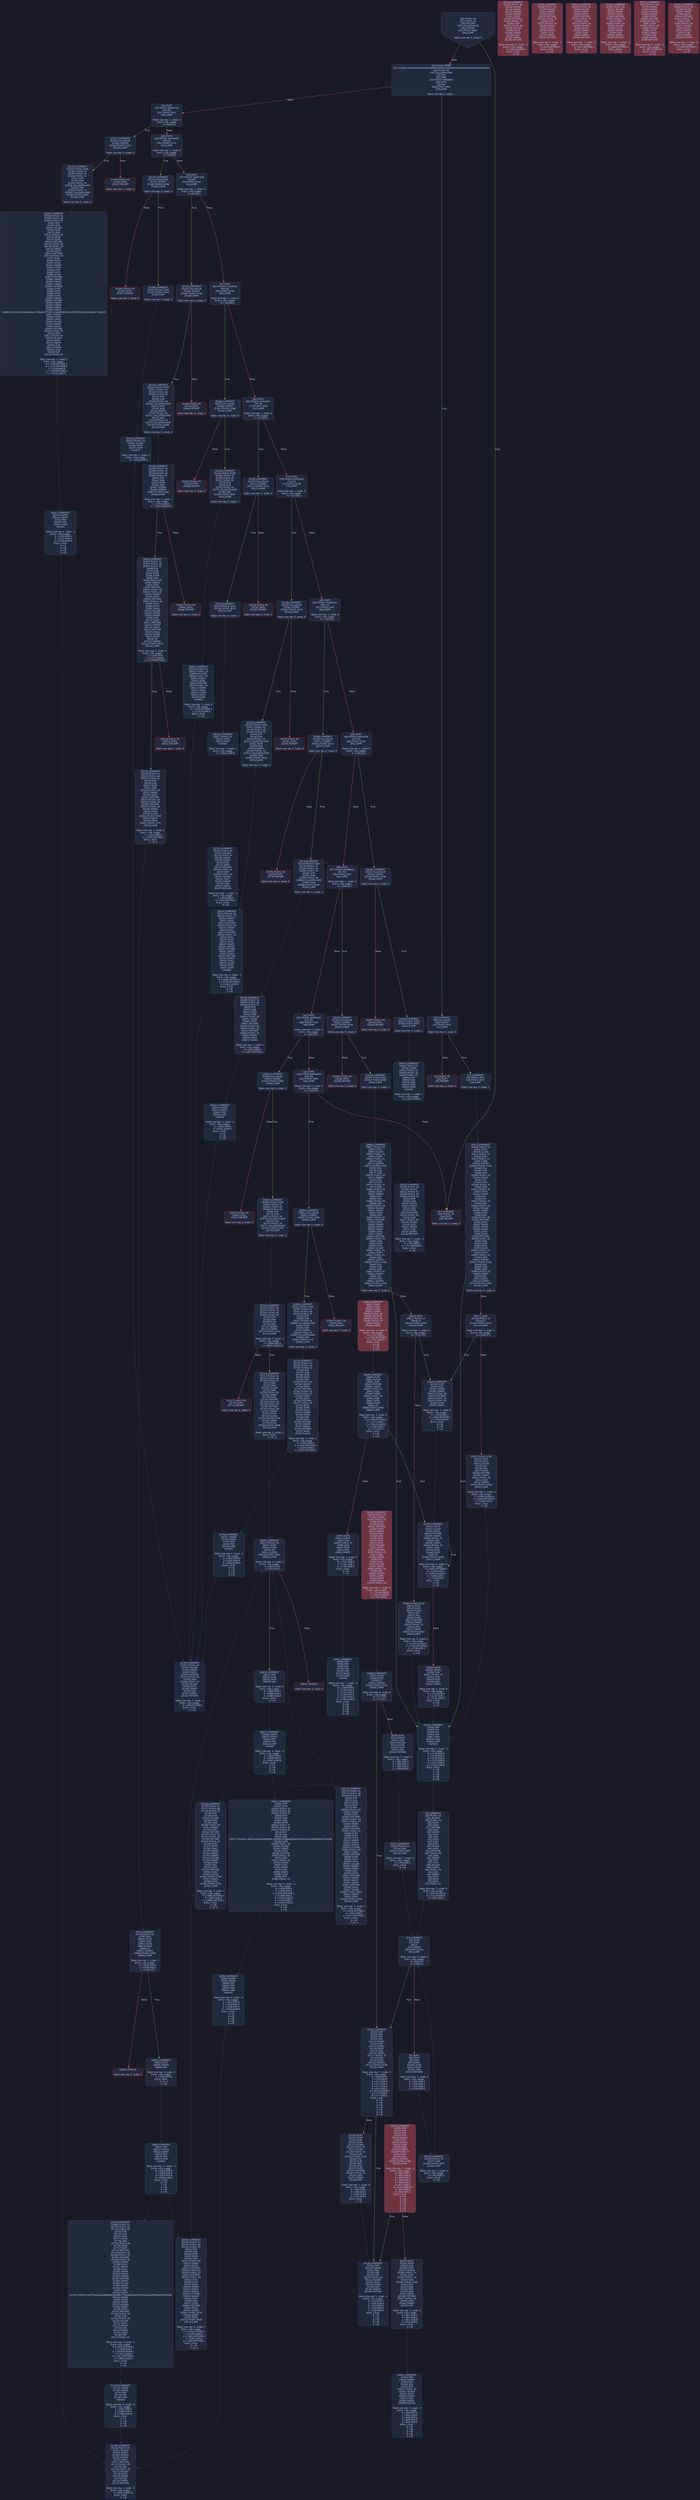 digraph G {
    node [shape=box, style="filled, rounded", color="#565f89", fontcolor="#c0caf5", fontname="Helvetica", fillcolor="#24283b"];
    edge [color="#414868", fontcolor="#c0caf5", fontname="Helvetica"];
    bgcolor="#1a1b26";
    0 [ label = "[00] PUSH1 60
[02] PUSH1 40
[04] MSTORE
[05] CALLDATASIZE
[06] ISZERO
[07] PUSH2 00b7
[0a] JUMPI

Stack size req: 0, sizeΔ: 0
" shape = invhouse]
    1 [ label = "[0b] PUSH4 ffffffff
[10] PUSH29 0100000000000000000000000000000000000000000000000000000000
[2e] PUSH1 00
[30] CALLDATALOAD
[31] DIV
[32] AND
[33] PUSH4 06fdde03
[38] DUP2
[39] EQ
[3a] PUSH2 00bc
[3d] JUMPI

Stack size req: 0, sizeΔ: 1
"]
    2 [ label = "[3e] DUP1
[3f] PUSH4 095ea7b3
[44] EQ
[45] PUSH2 0147
[48] JUMPI

Stack size req: 1, sizeΔ: 0
Entry->Op usage:
	0->68:EQ:1
"]
    3 [ label = "[49] DUP1
[4a] PUSH4 18160ddd
[4f] EQ
[50] PUSH2 017d
[53] JUMPI

Stack size req: 1, sizeΔ: 0
Entry->Op usage:
	0->79:EQ:1
"]
    4 [ label = "[54] DUP1
[55] PUSH4 23b872dd
[5a] EQ
[5b] PUSH2 01a2
[5e] JUMPI

Stack size req: 1, sizeΔ: 0
Entry->Op usage:
	0->90:EQ:1
"]
    5 [ label = "[5f] DUP1
[60] PUSH4 27e235e3
[65] EQ
[66] PUSH2 01de
[69] JUMPI

Stack size req: 1, sizeΔ: 0
Entry->Op usage:
	0->101:EQ:1
"]
    6 [ label = "[6a] DUP1
[6b] PUSH4 313ce567
[70] EQ
[71] PUSH2 020f
[74] JUMPI

Stack size req: 1, sizeΔ: 0
Entry->Op usage:
	0->112:EQ:1
"]
    7 [ label = "[75] DUP1
[76] PUSH4 5c658165
[7b] EQ
[7c] PUSH2 0238
[7f] JUMPI

Stack size req: 1, sizeΔ: 0
Entry->Op usage:
	0->123:EQ:1
"]
    8 [ label = "[80] DUP1
[81] PUSH4 70a08231
[86] EQ
[87] PUSH2 026f
[8a] JUMPI

Stack size req: 1, sizeΔ: 0
Entry->Op usage:
	0->134:EQ:1
"]
    9 [ label = "[8b] DUP1
[8c] PUSH4 8da5cb5b
[91] EQ
[92] PUSH2 02a0
[95] JUMPI

Stack size req: 1, sizeΔ: 0
Entry->Op usage:
	0->145:EQ:1
"]
    10 [ label = "[96] DUP1
[97] PUSH4 95d89b41
[9c] EQ
[9d] PUSH2 02cf
[a0] JUMPI

Stack size req: 1, sizeΔ: 0
Entry->Op usage:
	0->156:EQ:1
"]
    11 [ label = "[a1] DUP1
[a2] PUSH4 a9059cbb
[a7] EQ
[a8] PUSH2 035a
[ab] JUMPI

Stack size req: 1, sizeΔ: 0
Entry->Op usage:
	0->167:EQ:1
"]
    12 [ label = "[ac] DUP1
[ad] PUSH4 dd62ed3e
[b2] EQ
[b3] PUSH2 0390
[b6] JUMPI

Stack size req: 1, sizeΔ: 0
Entry->Op usage:
	0->178:EQ:1
"]
    13 [ label = "[b7] JUMPDEST
[b8] PUSH1 00
[ba] DUP1
[bb] REVERT

Stack size req: 0, sizeΔ: 0
" color = "red"]
    14 [ label = "[bc] JUMPDEST
[bd] CALLVALUE
[be] ISZERO
[bf] PUSH2 00c7
[c2] JUMPI

Stack size req: 0, sizeΔ: 0
"]
    15 [ label = "[c3] PUSH1 00
[c5] DUP1
[c6] REVERT

Stack size req: 0, sizeΔ: 0
" color = "red"]
    16 [ label = "[c7] JUMPDEST
[c8] PUSH2 00cf
[cb] PUSH2 03c7
[ce] JUMP

Stack size req: 0, sizeΔ: 1
"]
    17 [ label = "[cf] JUMPDEST
[d0] PUSH1 40
[d2] MLOAD
[d3] PUSH1 20
[d5] DUP1
[d6] DUP3
[d7] MSTORE
[d8] DUP2
[d9] SWAP1
[da] DUP2
[db] ADD
[dc] DUP4
[dd] DUP2
[de] DUP2
[df] MLOAD
[e0] DUP2
[e1] MSTORE
[e2] PUSH1 20
[e4] ADD
[e5] SWAP2
[e6] POP
[e7] DUP1
[e8] MLOAD
[e9] SWAP1
[ea] PUSH1 20
[ec] ADD
[ed] SWAP1
[ee] DUP1
[ef] DUP4
[f0] DUP4
[f1] PUSH1 00

Stack size req: 1, sizeΔ: 9
Entry->Op usage:
	0->223:MLOAD:0
	0->232:MLOAD:0
	0->236:ADD:1
"]
    18 [ label = "[f3] JUMPDEST
[f4] DUP4
[f5] DUP2
[f6] LT
[f7] ISZERO
[f8] PUSH2 010c
[fb] JUMPI

Stack size req: 4, sizeΔ: 0
Entry->Op usage:
	0->246:LT:0
	3->246:LT:1
"]
    19 [ label = "[fc] DUP1
[fd] DUP3
[fe] ADD
[ff] MLOAD
[0100] DUP2
[0101] DUP5
[0102] ADD
[0103] MSTORE

Stack size req: 3, sizeΔ: 0
Entry->Op usage:
	0->254:ADD:1
	0->258:ADD:1
	1->254:ADD:0
	2->258:ADD:0
"]
    20 [ label = "[0104] JUMPDEST
[0105] PUSH1 20
[0107] ADD
[0108] PUSH2 00f3
[010b] JUMP

Stack size req: 1, sizeΔ: 0
Entry->Op usage:
	0->263:ADD:1
Entry->Exit:
	0->😵
"]
    21 [ label = "[010c] JUMPDEST
[010d] POP
[010e] POP
[010f] POP
[0110] POP
[0111] SWAP1
[0112] POP
[0113] SWAP1
[0114] DUP2
[0115] ADD
[0116] SWAP1
[0117] PUSH1 1f
[0119] AND
[011a] DUP1
[011b] ISZERO
[011c] PUSH2 0139
[011f] JUMPI

Stack size req: 7, sizeΔ: -5
Entry->Op usage:
	0->269:POP:0
	1->270:POP:0
	2->271:POP:0
	3->272:POP:0
	4->277:ADD:0
	4->281:AND:1
	4->283:ISZERO:0
	5->274:POP:0
	6->277:ADD:1
Entry->Exit:
	0->😵
	1->😵
	2->😵
	3->😵
	4->0
	5->😵
	6->😵
"]
    22 [ label = "[0120] DUP1
[0121] DUP3
[0122] SUB
[0123] DUP1
[0124] MLOAD
[0125] PUSH1 01
[0127] DUP4
[0128] PUSH1 20
[012a] SUB
[012b] PUSH2 0100
[012e] EXP
[012f] SUB
[0130] NOT
[0131] AND
[0132] DUP2
[0133] MSTORE
[0134] PUSH1 20
[0136] ADD
[0137] SWAP2
[0138] POP

Stack size req: 2, sizeΔ: 0
Entry->Op usage:
	0->290:SUB:1
	0->298:SUB:1
	1->290:SUB:0
	1->312:POP:0
Entry->Exit:
	1->😵
"]
    23 [ label = "[0139] JUMPDEST
[013a] POP
[013b] SWAP3
[013c] POP
[013d] POP
[013e] POP
[013f] PUSH1 40
[0141] MLOAD
[0142] DUP1
[0143] SWAP2
[0144] SUB
[0145] SWAP1
[0146] RETURN

Stack size req: 5, sizeΔ: -5
Entry->Op usage:
	0->314:POP:0
	1->324:SUB:0
	2->317:POP:0
	3->318:POP:0
	4->316:POP:0
Entry->Exit:
	0->😵
	1->😵
	2->😵
	3->😵
	4->😵
" color = "darkblue"]
    24 [ label = "[0147] JUMPDEST
[0148] CALLVALUE
[0149] ISZERO
[014a] PUSH2 0152
[014d] JUMPI

Stack size req: 0, sizeΔ: 0
"]
    25 [ label = "[014e] PUSH1 00
[0150] DUP1
[0151] REVERT

Stack size req: 0, sizeΔ: 0
" color = "red"]
    26 [ label = "[0152] JUMPDEST
[0153] PUSH2 0169
[0156] PUSH1 01
[0158] PUSH1 a0
[015a] PUSH1 02
[015c] EXP
[015d] SUB
[015e] PUSH1 04
[0160] CALLDATALOAD
[0161] AND
[0162] PUSH1 24
[0164] CALLDATALOAD
[0165] PUSH2 0465
[0168] JUMP

Stack size req: 0, sizeΔ: 3
"]
    27 [ label = "[0169] JUMPDEST
[016a] PUSH1 40
[016c] MLOAD
[016d] SWAP1
[016e] ISZERO
[016f] ISZERO
[0170] DUP2
[0171] MSTORE
[0172] PUSH1 20
[0174] ADD
[0175] PUSH1 40
[0177] MLOAD
[0178] DUP1
[0179] SWAP2
[017a] SUB
[017b] SWAP1
[017c] RETURN

Stack size req: 1, sizeΔ: -1
Entry->Op usage:
	0->366:ISZERO:0
Entry->Exit:
	0->😵
" color = "darkblue"]
    28 [ label = "[017d] JUMPDEST
[017e] CALLVALUE
[017f] ISZERO
[0180] PUSH2 0188
[0183] JUMPI

Stack size req: 0, sizeΔ: 0
"]
    29 [ label = "[0184] PUSH1 00
[0186] DUP1
[0187] REVERT

Stack size req: 0, sizeΔ: 0
" color = "red"]
    30 [ label = "[0188] JUMPDEST
[0189] PUSH2 0190
[018c] PUSH2 04d2
[018f] JUMP

Stack size req: 0, sizeΔ: 1
"]
    31 [ label = "[0190] JUMPDEST
[0191] PUSH1 40
[0193] MLOAD
[0194] SWAP1
[0195] DUP2
[0196] MSTORE
[0197] PUSH1 20
[0199] ADD
[019a] PUSH1 40
[019c] MLOAD
[019d] DUP1
[019e] SWAP2
[019f] SUB
[01a0] SWAP1
[01a1] RETURN

Stack size req: 1, sizeΔ: -1
Entry->Op usage:
	0->406:MSTORE:1
Entry->Exit:
	0->😵
" color = "darkblue"]
    32 [ label = "[01a2] JUMPDEST
[01a3] CALLVALUE
[01a4] ISZERO
[01a5] PUSH2 01ad
[01a8] JUMPI

Stack size req: 0, sizeΔ: 0
"]
    33 [ label = "[01a9] PUSH1 00
[01ab] DUP1
[01ac] REVERT

Stack size req: 0, sizeΔ: 0
" color = "red"]
    34 [ label = "[01ad] JUMPDEST
[01ae] PUSH2 0169
[01b1] PUSH1 01
[01b3] PUSH1 a0
[01b5] PUSH1 02
[01b7] EXP
[01b8] SUB
[01b9] PUSH1 04
[01bb] CALLDATALOAD
[01bc] DUP2
[01bd] AND
[01be] SWAP1
[01bf] PUSH1 24
[01c1] CALLDATALOAD
[01c2] AND
[01c3] PUSH1 44
[01c5] CALLDATALOAD
[01c6] PUSH2 04d8
[01c9] JUMP

Stack size req: 0, sizeΔ: 4
"]
    35 [ label = "[01ca] JUMPDEST
[01cb] PUSH1 40
[01cd] MLOAD
[01ce] SWAP1
[01cf] ISZERO
[01d0] ISZERO
[01d1] DUP2
[01d2] MSTORE
[01d3] PUSH1 20
[01d5] ADD
[01d6] PUSH1 40
[01d8] MLOAD
[01d9] DUP1
[01da] SWAP2
[01db] SUB
[01dc] SWAP1
[01dd] RETURN

Stack size req: 1, sizeΔ: -1
Entry->Op usage:
	0->463:ISZERO:0
Entry->Exit:
	0->😵
" color = "darkblue" fillcolor = "#703440"]
    36 [ label = "[01de] JUMPDEST
[01df] CALLVALUE
[01e0] ISZERO
[01e1] PUSH2 01e9
[01e4] JUMPI

Stack size req: 0, sizeΔ: 0
"]
    37 [ label = "[01e5] PUSH1 00
[01e7] DUP1
[01e8] REVERT

Stack size req: 0, sizeΔ: 0
" color = "red"]
    38 [ label = "[01e9] JUMPDEST
[01ea] PUSH2 0190
[01ed] PUSH1 01
[01ef] PUSH1 a0
[01f1] PUSH1 02
[01f3] EXP
[01f4] SUB
[01f5] PUSH1 04
[01f7] CALLDATALOAD
[01f8] AND
[01f9] PUSH2 0604
[01fc] JUMP

Stack size req: 0, sizeΔ: 2
"]
    39 [ label = "[01fd] JUMPDEST
[01fe] PUSH1 40
[0200] MLOAD
[0201] SWAP1
[0202] DUP2
[0203] MSTORE
[0204] PUSH1 20
[0206] ADD
[0207] PUSH1 40
[0209] MLOAD
[020a] DUP1
[020b] SWAP2
[020c] SUB
[020d] SWAP1
[020e] RETURN

Stack size req: 1, sizeΔ: -1
Entry->Op usage:
	0->515:MSTORE:1
Entry->Exit:
	0->😵
" color = "darkblue" fillcolor = "#703440"]
    40 [ label = "[020f] JUMPDEST
[0210] CALLVALUE
[0211] ISZERO
[0212] PUSH2 021a
[0215] JUMPI

Stack size req: 0, sizeΔ: 0
"]
    41 [ label = "[0216] PUSH1 00
[0218] DUP1
[0219] REVERT

Stack size req: 0, sizeΔ: 0
" color = "red"]
    42 [ label = "[021a] JUMPDEST
[021b] PUSH2 0222
[021e] PUSH2 0616
[0221] JUMP

Stack size req: 0, sizeΔ: 1
"]
    43 [ label = "[0222] JUMPDEST
[0223] PUSH1 40
[0225] MLOAD
[0226] PUSH1 ff
[0228] SWAP1
[0229] SWAP2
[022a] AND
[022b] DUP2
[022c] MSTORE
[022d] PUSH1 20
[022f] ADD
[0230] PUSH1 40
[0232] MLOAD
[0233] DUP1
[0234] SWAP2
[0235] SUB
[0236] SWAP1
[0237] RETURN

Stack size req: 1, sizeΔ: -1
Entry->Op usage:
	0->554:AND:0
	0->556:MSTORE:1
Entry->Exit:
	0->😵
" color = "darkblue"]
    44 [ label = "[0238] JUMPDEST
[0239] CALLVALUE
[023a] ISZERO
[023b] PUSH2 0243
[023e] JUMPI

Stack size req: 0, sizeΔ: 0
"]
    45 [ label = "[023f] PUSH1 00
[0241] DUP1
[0242] REVERT

Stack size req: 0, sizeΔ: 0
" color = "red"]
    46 [ label = "[0243] JUMPDEST
[0244] PUSH2 0190
[0247] PUSH1 01
[0249] PUSH1 a0
[024b] PUSH1 02
[024d] EXP
[024e] SUB
[024f] PUSH1 04
[0251] CALLDATALOAD
[0252] DUP2
[0253] AND
[0254] SWAP1
[0255] PUSH1 24
[0257] CALLDATALOAD
[0258] AND
[0259] PUSH2 061b
[025c] JUMP

Stack size req: 0, sizeΔ: 3
"]
    47 [ label = "[025d] JUMPDEST
[025e] PUSH1 40
[0260] MLOAD
[0261] SWAP1
[0262] DUP2
[0263] MSTORE
[0264] PUSH1 20
[0266] ADD
[0267] PUSH1 40
[0269] MLOAD
[026a] DUP1
[026b] SWAP2
[026c] SUB
[026d] SWAP1
[026e] RETURN

Stack size req: 1, sizeΔ: -1
Entry->Op usage:
	0->611:MSTORE:1
Entry->Exit:
	0->😵
" color = "darkblue" fillcolor = "#703440"]
    48 [ label = "[026f] JUMPDEST
[0270] CALLVALUE
[0271] ISZERO
[0272] PUSH2 027a
[0275] JUMPI

Stack size req: 0, sizeΔ: 0
"]
    49 [ label = "[0276] PUSH1 00
[0278] DUP1
[0279] REVERT

Stack size req: 0, sizeΔ: 0
" color = "red"]
    50 [ label = "[027a] JUMPDEST
[027b] PUSH2 0190
[027e] PUSH1 01
[0280] PUSH1 a0
[0282] PUSH1 02
[0284] EXP
[0285] SUB
[0286] PUSH1 04
[0288] CALLDATALOAD
[0289] AND
[028a] PUSH2 0638
[028d] JUMP

Stack size req: 0, sizeΔ: 2
"]
    51 [ label = "[028e] JUMPDEST
[028f] PUSH1 40
[0291] MLOAD
[0292] SWAP1
[0293] DUP2
[0294] MSTORE
[0295] PUSH1 20
[0297] ADD
[0298] PUSH1 40
[029a] MLOAD
[029b] DUP1
[029c] SWAP2
[029d] SUB
[029e] SWAP1
[029f] RETURN

Stack size req: 1, sizeΔ: -1
Entry->Op usage:
	0->660:MSTORE:1
Entry->Exit:
	0->😵
" color = "darkblue" fillcolor = "#703440"]
    52 [ label = "[02a0] JUMPDEST
[02a1] CALLVALUE
[02a2] ISZERO
[02a3] PUSH2 02ab
[02a6] JUMPI

Stack size req: 0, sizeΔ: 0
"]
    53 [ label = "[02a7] PUSH1 00
[02a9] DUP1
[02aa] REVERT

Stack size req: 0, sizeΔ: 0
" color = "red"]
    54 [ label = "[02ab] JUMPDEST
[02ac] PUSH2 02b3
[02af] PUSH2 0657
[02b2] JUMP

Stack size req: 0, sizeΔ: 1
"]
    55 [ label = "[02b3] JUMPDEST
[02b4] PUSH1 40
[02b6] MLOAD
[02b7] PUSH1 01
[02b9] PUSH1 a0
[02bb] PUSH1 02
[02bd] EXP
[02be] SUB
[02bf] SWAP1
[02c0] SWAP2
[02c1] AND
[02c2] DUP2
[02c3] MSTORE
[02c4] PUSH1 20
[02c6] ADD
[02c7] PUSH1 40
[02c9] MLOAD
[02ca] DUP1
[02cb] SWAP2
[02cc] SUB
[02cd] SWAP1
[02ce] RETURN

Stack size req: 1, sizeΔ: -1
Entry->Op usage:
	0->705:AND:0
	0->707:MSTORE:1
Entry->Exit:
	0->😵
" color = "darkblue"]
    56 [ label = "[02cf] JUMPDEST
[02d0] CALLVALUE
[02d1] ISZERO
[02d2] PUSH2 02da
[02d5] JUMPI

Stack size req: 0, sizeΔ: 0
"]
    57 [ label = "[02d6] PUSH1 00
[02d8] DUP1
[02d9] REVERT

Stack size req: 0, sizeΔ: 0
" color = "red"]
    58 [ label = "[02da] JUMPDEST
[02db] PUSH2 00cf
[02de] PUSH2 0666
[02e1] JUMP

Stack size req: 0, sizeΔ: 1
"]
    59 [ label = "[02e2] JUMPDEST
[02e3] PUSH1 40
[02e5] MLOAD
[02e6] PUSH1 20
[02e8] DUP1
[02e9] DUP3
[02ea] MSTORE
[02eb] DUP2
[02ec] SWAP1
[02ed] DUP2
[02ee] ADD
[02ef] DUP4
[02f0] DUP2
[02f1] DUP2
[02f2] MLOAD
[02f3] DUP2
[02f4] MSTORE
[02f5] PUSH1 20
[02f7] ADD
[02f8] SWAP2
[02f9] POP
[02fa] DUP1
[02fb] MLOAD
[02fc] SWAP1
[02fd] PUSH1 20
[02ff] ADD
[0300] SWAP1
[0301] DUP1
[0302] DUP4
[0303] DUP4
[0304] PUSH1 00

Stack size req: 1, sizeΔ: 9
Entry->Op usage:
	0->754:MLOAD:0
	0->763:MLOAD:0
	0->767:ADD:1
" fillcolor = "#703440"]
    60 [ label = "[0306] JUMPDEST
[0307] DUP4
[0308] DUP2
[0309] LT
[030a] ISZERO
[030b] PUSH2 010c
[030e] JUMPI

Stack size req: 4, sizeΔ: 0
Entry->Op usage:
	0->777:LT:0
	3->777:LT:1
"]
    61 [ label = "[030f] DUP1
[0310] DUP3
[0311] ADD
[0312] MLOAD
[0313] DUP2
[0314] DUP5
[0315] ADD
[0316] MSTORE

Stack size req: 3, sizeΔ: 0
Entry->Op usage:
	0->785:ADD:1
	0->789:ADD:1
	1->785:ADD:0
	2->789:ADD:0
"]
    62 [ label = "[0317] JUMPDEST
[0318] PUSH1 20
[031a] ADD
[031b] PUSH2 00f3
[031e] JUMP

Stack size req: 1, sizeΔ: 0
Entry->Op usage:
	0->794:ADD:1
Entry->Exit:
	0->😵
"]
    63 [ label = "[031f] JUMPDEST
[0320] POP
[0321] POP
[0322] POP
[0323] POP
[0324] SWAP1
[0325] POP
[0326] SWAP1
[0327] DUP2
[0328] ADD
[0329] SWAP1
[032a] PUSH1 1f
[032c] AND
[032d] DUP1
[032e] ISZERO
[032f] PUSH2 0139
[0332] JUMPI

Stack size req: 7, sizeΔ: -5
Entry->Op usage:
	0->800:POP:0
	1->801:POP:0
	2->802:POP:0
	3->803:POP:0
	4->808:ADD:0
	4->812:AND:1
	4->814:ISZERO:0
	5->805:POP:0
	6->808:ADD:1
Entry->Exit:
	0->😵
	1->😵
	2->😵
	3->😵
	4->0
	5->😵
	6->😵
" fillcolor = "#703440"]
    64 [ label = "[0333] DUP1
[0334] DUP3
[0335] SUB
[0336] DUP1
[0337] MLOAD
[0338] PUSH1 01
[033a] DUP4
[033b] PUSH1 20
[033d] SUB
[033e] PUSH2 0100
[0341] EXP
[0342] SUB
[0343] NOT
[0344] AND
[0345] DUP2
[0346] MSTORE
[0347] PUSH1 20
[0349] ADD
[034a] SWAP2
[034b] POP

Stack size req: 2, sizeΔ: 0
Entry->Op usage:
	0->821:SUB:1
	0->829:SUB:1
	1->821:SUB:0
	1->843:POP:0
Entry->Exit:
	1->😵
"]
    65 [ label = "[034c] JUMPDEST
[034d] POP
[034e] SWAP3
[034f] POP
[0350] POP
[0351] POP
[0352] PUSH1 40
[0354] MLOAD
[0355] DUP1
[0356] SWAP2
[0357] SUB
[0358] SWAP1
[0359] RETURN

Stack size req: 5, sizeΔ: -5
Entry->Op usage:
	0->845:POP:0
	1->855:SUB:0
	2->848:POP:0
	3->849:POP:0
	4->847:POP:0
Entry->Exit:
	0->😵
	1->😵
	2->😵
	3->😵
	4->😵
" color = "darkblue"]
    66 [ label = "[035a] JUMPDEST
[035b] CALLVALUE
[035c] ISZERO
[035d] PUSH2 0365
[0360] JUMPI

Stack size req: 0, sizeΔ: 0
"]
    67 [ label = "[0361] PUSH1 00
[0363] DUP1
[0364] REVERT

Stack size req: 0, sizeΔ: 0
" color = "red"]
    68 [ label = "[0365] JUMPDEST
[0366] PUSH2 0169
[0369] PUSH1 01
[036b] PUSH1 a0
[036d] PUSH1 02
[036f] EXP
[0370] SUB
[0371] PUSH1 04
[0373] CALLDATALOAD
[0374] AND
[0375] PUSH1 24
[0377] CALLDATALOAD
[0378] PUSH2 0704
[037b] JUMP

Stack size req: 0, sizeΔ: 3
"]
    69 [ label = "[037c] JUMPDEST
[037d] PUSH1 40
[037f] MLOAD
[0380] SWAP1
[0381] ISZERO
[0382] ISZERO
[0383] DUP2
[0384] MSTORE
[0385] PUSH1 20
[0387] ADD
[0388] PUSH1 40
[038a] MLOAD
[038b] DUP1
[038c] SWAP2
[038d] SUB
[038e] SWAP1
[038f] RETURN

Stack size req: 1, sizeΔ: -1
Entry->Op usage:
	0->897:ISZERO:0
Entry->Exit:
	0->😵
" color = "darkblue" fillcolor = "#703440"]
    70 [ label = "[0390] JUMPDEST
[0391] CALLVALUE
[0392] ISZERO
[0393] PUSH2 039b
[0396] JUMPI

Stack size req: 0, sizeΔ: 0
"]
    71 [ label = "[0397] PUSH1 00
[0399] DUP1
[039a] REVERT

Stack size req: 0, sizeΔ: 0
" color = "red"]
    72 [ label = "[039b] JUMPDEST
[039c] PUSH2 0190
[039f] PUSH1 01
[03a1] PUSH1 a0
[03a3] PUSH1 02
[03a5] EXP
[03a6] SUB
[03a7] PUSH1 04
[03a9] CALLDATALOAD
[03aa] DUP2
[03ab] AND
[03ac] SWAP1
[03ad] PUSH1 24
[03af] CALLDATALOAD
[03b0] AND
[03b1] PUSH2 07cf
[03b4] JUMP

Stack size req: 0, sizeΔ: 3
"]
    73 [ label = "[03b5] JUMPDEST
[03b6] PUSH1 40
[03b8] MLOAD
[03b9] SWAP1
[03ba] DUP2
[03bb] MSTORE
[03bc] PUSH1 20
[03be] ADD
[03bf] PUSH1 40
[03c1] MLOAD
[03c2] DUP1
[03c3] SWAP2
[03c4] SUB
[03c5] SWAP1
[03c6] RETURN

Stack size req: 1, sizeΔ: -1
Entry->Op usage:
	0->955:MSTORE:1
Entry->Exit:
	0->😵
" color = "darkblue" fillcolor = "#703440"]
    74 [ label = "[03c7] JUMPDEST
[03c8] PUSH1 01
[03ca] DUP1
[03cb] SLOAD
[03cc] PUSH1 01
[03ce] DUP2
[03cf] PUSH1 01
[03d1] AND
[03d2] ISZERO
[03d3] PUSH2 0100
[03d6] MUL
[03d7] SUB
[03d8] AND
[03d9] PUSH1 02
[03db] SWAP1
[03dc] DIV
[03dd] DUP1
[03de] PUSH1 1f
[03e0] ADD
[03e1] PUSH1 20
[03e3] DUP1
[03e4] SWAP2
[03e5] DIV
[03e6] MUL
[03e7] PUSH1 20
[03e9] ADD
[03ea] PUSH1 40
[03ec] MLOAD
[03ed] SWAP1
[03ee] DUP2
[03ef] ADD
[03f0] PUSH1 40
[03f2] MSTORE
[03f3] DUP1
[03f4] SWAP3
[03f5] SWAP2
[03f6] SWAP1
[03f7] DUP2
[03f8] DUP2
[03f9] MSTORE
[03fa] PUSH1 20
[03fc] ADD
[03fd] DUP3
[03fe] DUP1
[03ff] SLOAD
[0400] PUSH1 01
[0402] DUP2
[0403] PUSH1 01
[0405] AND
[0406] ISZERO
[0407] PUSH2 0100
[040a] MUL
[040b] SUB
[040c] AND
[040d] PUSH1 02
[040f] SWAP1
[0410] DIV
[0411] DUP1
[0412] ISZERO
[0413] PUSH2 045d
[0416] JUMPI

Stack size req: 0, sizeΔ: 6
"]
    75 [ label = "[0417] DUP1
[0418] PUSH1 1f
[041a] LT
[041b] PUSH2 0432
[041e] JUMPI

Stack size req: 1, sizeΔ: 0
Entry->Op usage:
	0->1050:LT:1
"]
    76 [ label = "[041f] PUSH2 0100
[0422] DUP1
[0423] DUP4
[0424] SLOAD
[0425] DIV
[0426] MUL
[0427] DUP4
[0428] MSTORE
[0429] SWAP2
[042a] PUSH1 20
[042c] ADD
[042d] SWAP2
[042e] PUSH2 045d
[0431] JUMP

Stack size req: 3, sizeΔ: 0
Entry->Op usage:
	1->1060:SLOAD:0
	2->1064:MSTORE:0
	2->1068:ADD:1
Entry->Exit:
	2->😵
"]
    77 [ label = "[0432] JUMPDEST
[0433] DUP3
[0434] ADD
[0435] SWAP2
[0436] SWAP1
[0437] PUSH1 00
[0439] MSTORE
[043a] PUSH1 20
[043c] PUSH1 00
[043e] SHA3
[043f] SWAP1

Stack size req: 3, sizeΔ: 0
Entry->Op usage:
	0->1076:ADD:1
	1->1081:MSTORE:1
	2->1076:ADD:0
Entry->Exit:
	0->😵
	1->😵
	2->0
"]
    78 [ label = "[0440] JUMPDEST
[0441] DUP2
[0442] SLOAD
[0443] DUP2
[0444] MSTORE
[0445] SWAP1
[0446] PUSH1 01
[0448] ADD
[0449] SWAP1
[044a] PUSH1 20
[044c] ADD
[044d] DUP1
[044e] DUP4
[044f] GT
[0450] PUSH2 0440
[0453] JUMPI

Stack size req: 3, sizeΔ: 0
Entry->Op usage:
	0->1092:MSTORE:0
	0->1100:ADD:1
	1->1090:SLOAD:0
	1->1096:ADD:1
	2->1103:GT:0
Entry->Exit:
	0->😵
	1->😵
"]
    79 [ label = "[0454] DUP3
[0455] SWAP1
[0456] SUB
[0457] PUSH1 1f
[0459] AND
[045a] DUP3
[045b] ADD
[045c] SWAP2

Stack size req: 3, sizeΔ: 0
Entry->Op usage:
	0->1110:SUB:0
	2->1110:SUB:1
	2->1115:ADD:0
Entry->Exit:
	0->😵
	2->0
"]
    80 [ label = "[045d] JUMPDEST
[045e] POP
[045f] POP
[0460] POP
[0461] POP
[0462] POP
[0463] DUP2
[0464] JUMP
Indirect!

Stack size req: 7, sizeΔ: -5
Entry->Op usage:
	0->1118:POP:0
	1->1119:POP:0
	2->1120:POP:0
	3->1121:POP:0
	4->1122:POP:0
	6->1124:JUMP:0
Entry->Exit:
	0->😵
	1->😵
	2->😵
	3->😵
	4->😵
" color = "teal"]
    81 [ label = "[0465] JUMPDEST
[0466] PUSH1 01
[0468] PUSH1 a0
[046a] PUSH1 02
[046c] EXP
[046d] SUB
[046e] CALLER
[046f] DUP2
[0470] AND
[0471] PUSH1 00
[0473] DUP2
[0474] DUP2
[0475] MSTORE
[0476] PUSH1 05
[0478] PUSH1 20
[047a] SWAP1
[047b] DUP2
[047c] MSTORE
[047d] PUSH1 40
[047f] DUP1
[0480] DUP4
[0481] SHA3
[0482] SWAP5
[0483] DUP8
[0484] AND
[0485] DUP1
[0486] DUP5
[0487] MSTORE
[0488] SWAP5
[0489] SWAP1
[048a] SWAP2
[048b] MSTORE
[048c] DUP1
[048d] DUP3
[048e] SHA3
[048f] DUP6
[0490] SWAP1
[0491] SSTORE
[0492] SWAP1
[0493] SWAP3
[0494] SWAP2
[0495] SWAP1
[0496] PUSH32 8c5be1e5ebec7d5bd14f71427d1e84f3dd0314c0f7b2291e5b200ac8c7c3b925
[04b7] SWAP1
[04b8] DUP6
[04b9] SWAP1
[04ba] MLOAD
[04bb] SWAP1
[04bc] DUP2
[04bd] MSTORE
[04be] PUSH1 20
[04c0] ADD
[04c1] PUSH1 40
[04c3] MLOAD
[04c4] DUP1
[04c5] SWAP2
[04c6] SUB
[04c7] SWAP1
[04c8] LOG3
[04c9] POP
[04ca] PUSH1 01

Stack size req: 2, sizeΔ: 1
Entry->Op usage:
	0->1169:SSTORE:1
	0->1213:MSTORE:1
	1->1156:AND:0
	1->1159:MSTORE:1
	1->1224:LOG3:4
"]
    82 [ label = "[04cc] JUMPDEST
[04cd] SWAP3
[04ce] SWAP2
[04cf] POP
[04d0] POP
[04d1] JUMP
Indirect!

Stack size req: 4, sizeΔ: -3
Entry->Op usage:
	1->1232:POP:0
	2->1231:POP:0
	3->1233:JUMP:0
Entry->Exit:
	0->0
	1->😵
	2->😵
	3->😵
" color = "teal"]
    83 [ label = "[04d2] JUMPDEST
[04d3] PUSH1 02
[04d5] SLOAD
[04d6] DUP2
[04d7] JUMP
Indirect!

Stack size req: 1, sizeΔ: 1
Entry->Op usage:
	0->1239:JUMP:0
" color = "teal"]
    84 [ label = "[04d8] JUMPDEST
[04d9] PUSH1 00
[04db] PUSH1 01
[04dd] PUSH1 a0
[04df] PUSH1 02
[04e1] EXP
[04e2] SUB
[04e3] DUP4
[04e4] AND
[04e5] ISZERO
[04e6] ISZERO
[04e7] PUSH2 04ef
[04ea] JUMPI

Stack size req: 2, sizeΔ: 1
Entry->Op usage:
	1->1252:AND:0
	1->1253:ISZERO:0
"]
    85 [ label = "[04eb] PUSH1 00
[04ed] DUP1
[04ee] REVERT

Stack size req: 0, sizeΔ: 0
" color = "red"]
    86 [ label = "[04ef] JUMPDEST
[04f0] PUSH1 01
[04f2] PUSH1 a0
[04f4] PUSH1 02
[04f6] EXP
[04f7] SUB
[04f8] DUP1
[04f9] DUP6
[04fa] AND
[04fb] PUSH1 00
[04fd] SWAP1
[04fe] DUP2
[04ff] MSTORE
[0500] PUSH1 05
[0502] PUSH1 20
[0504] SWAP1
[0505] DUP2
[0506] MSTORE
[0507] PUSH1 40
[0509] DUP1
[050a] DUP4
[050b] SHA3
[050c] CALLER
[050d] SWAP1
[050e] SWAP5
[050f] AND
[0510] DUP4
[0511] MSTORE
[0512] SWAP3
[0513] SWAP1
[0514] MSTORE
[0515] SHA3
[0516] SLOAD
[0517] DUP3
[0518] GT
[0519] ISZERO
[051a] PUSH2 0522
[051d] JUMPI

Stack size req: 4, sizeΔ: 0
Entry->Op usage:
	1->1304:GT:0
	3->1274:AND:0
	3->1279:MSTORE:1
"]
    87 [ label = "[051e] PUSH1 00
[0520] DUP1
[0521] REVERT

Stack size req: 0, sizeΔ: 0
" color = "red"]
    88 [ label = "[0522] JUMPDEST
[0523] PUSH1 01
[0525] PUSH1 a0
[0527] PUSH1 02
[0529] EXP
[052a] SUB
[052b] DUP4
[052c] AND
[052d] PUSH1 00
[052f] SWAP1
[0530] DUP2
[0531] MSTORE
[0532] PUSH1 04
[0534] PUSH1 20
[0536] MSTORE
[0537] PUSH1 40
[0539] SWAP1
[053a] SHA3
[053b] SLOAD
[053c] PUSH2 0545
[053f] SWAP1
[0540] DUP4
[0541] PUSH2 07fc
[0544] JUMP

Stack size req: 3, sizeΔ: 3
Entry->Op usage:
	2->1324:AND:0
	2->1329:MSTORE:1
Entry->Exit:
	1->0, 4
"]
    89 [ label = "[0545] JUMPDEST
[0546] PUSH1 01
[0548] PUSH1 a0
[054a] PUSH1 02
[054c] EXP
[054d] SUB
[054e] DUP1
[054f] DUP6
[0550] AND
[0551] PUSH1 00
[0553] SWAP1
[0554] DUP2
[0555] MSTORE
[0556] PUSH1 04
[0558] PUSH1 20
[055a] MSTORE
[055b] PUSH1 40
[055d] DUP1
[055e] DUP3
[055f] SHA3
[0560] SWAP4
[0561] SWAP1
[0562] SWAP4
[0563] SSTORE
[0564] SWAP1
[0565] DUP7
[0566] AND
[0567] DUP2
[0568] MSTORE
[0569] SHA3
[056a] SLOAD
[056b] PUSH2 0574
[056e] SWAP1
[056f] DUP4
[0570] PUSH2 0816
[0573] JUMP

Stack size req: 5, sizeΔ: 2
Entry->Op usage:
	0->1379:SSTORE:1
	3->1360:AND:0
	3->1365:MSTORE:1
	4->1382:AND:0
	4->1384:MSTORE:1
Entry->Exit:
	0->😵
	2->0, 4
"]
    90 [ label = "[0574] JUMPDEST
[0575] PUSH1 01
[0577] PUSH1 a0
[0579] PUSH1 02
[057b] EXP
[057c] SUB
[057d] DUP1
[057e] DUP7
[057f] AND
[0580] PUSH1 00
[0582] SWAP1
[0583] DUP2
[0584] MSTORE
[0585] PUSH1 04
[0587] PUSH1 20
[0589] SWAP1
[058a] DUP2
[058b] MSTORE
[058c] PUSH1 40
[058e] DUP1
[058f] DUP4
[0590] SHA3
[0591] SWAP5
[0592] SWAP1
[0593] SWAP5
[0594] SSTORE
[0595] PUSH1 05
[0597] DUP2
[0598] MSTORE
[0599] DUP4
[059a] DUP3
[059b] SHA3
[059c] CALLER
[059d] SWAP1
[059e] SWAP4
[059f] AND
[05a0] DUP3
[05a1] MSTORE
[05a2] SWAP2
[05a3] SWAP1
[05a4] SWAP2
[05a5] MSTORE
[05a6] SHA3
[05a7] SLOAD
[05a8] PUSH2 05b1
[05ab] SWAP1
[05ac] DUP4
[05ad] PUSH2 0816
[05b0] JUMP

Stack size req: 5, sizeΔ: 2
Entry->Op usage:
	0->1428:SSTORE:1
	4->1407:AND:0
	4->1412:MSTORE:1
Entry->Exit:
	0->😵
	2->0, 4
"]
    91 [ label = "[05b1] JUMPDEST
[05b2] POP
[05b3] DUP3
[05b4] PUSH1 01
[05b6] PUSH1 a0
[05b8] PUSH1 02
[05ba] EXP
[05bb] SUB
[05bc] AND
[05bd] DUP5
[05be] PUSH1 01
[05c0] PUSH1 a0
[05c2] PUSH1 02
[05c4] EXP
[05c5] SUB
[05c6] AND
[05c7] PUSH32 ddf252ad1be2c89b69c2b068fc378daa952ba7f163c4a11628f55a4df523b3ef
[05e8] DUP5
[05e9] PUSH1 40
[05eb] MLOAD
[05ec] SWAP1
[05ed] DUP2
[05ee] MSTORE
[05ef] PUSH1 20
[05f1] ADD
[05f2] PUSH1 40
[05f4] MLOAD
[05f5] DUP1
[05f6] SWAP2
[05f7] SUB
[05f8] SWAP1
[05f9] LOG3
[05fa] POP
[05fb] PUSH1 01

Stack size req: 5, sizeΔ: -1
Entry->Op usage:
	0->1458:POP:0
	1->1530:POP:0
	2->1518:MSTORE:1
	3->1468:AND:1
	3->1529:LOG3:4
	4->1478:AND:1
	4->1529:LOG3:3
Entry->Exit:
	0->😵
	1->😵
"]
    92 [ label = "[05fd] JUMPDEST
[05fe] SWAP4
[05ff] SWAP3
[0600] POP
[0601] POP
[0602] POP
[0603] JUMP
Indirect!

Stack size req: 5, sizeΔ: -4
Entry->Op usage:
	1->1537:POP:0
	2->1538:POP:0
	3->1536:POP:0
	4->1539:JUMP:0
Entry->Exit:
	0->0
	1->😵
	2->😵
	3->😵
	4->😵
" color = "teal"]
    93 [ label = "[0604] JUMPDEST
[0605] PUSH1 04
[0607] PUSH1 20
[0609] MSTORE
[060a] PUSH1 00
[060c] SWAP1
[060d] DUP2
[060e] MSTORE
[060f] PUSH1 40
[0611] SWAP1
[0612] SHA3
[0613] SLOAD
[0614] DUP2
[0615] JUMP
Indirect!

Stack size req: 2, sizeΔ: 0
Entry->Op usage:
	0->1550:MSTORE:1
	1->1557:JUMP:0
Entry->Exit:
	0->😵
" color = "teal"]
    94 [ label = "[0616] JUMPDEST
[0617] PUSH1 0c
[0619] DUP2
[061a] JUMP
Indirect!

Stack size req: 1, sizeΔ: 1
Entry->Op usage:
	0->1562:JUMP:0
" color = "teal"]
    95 [ label = "[061b] JUMPDEST
[061c] PUSH1 05
[061e] PUSH1 20
[0620] SWAP1
[0621] DUP2
[0622] MSTORE
[0623] PUSH1 00
[0625] SWAP3
[0626] DUP4
[0627] MSTORE
[0628] PUSH1 40
[062a] DUP1
[062b] DUP5
[062c] SHA3
[062d] SWAP1
[062e] SWAP2
[062f] MSTORE
[0630] SWAP1
[0631] DUP3
[0632] MSTORE
[0633] SWAP1
[0634] SHA3
[0635] SLOAD
[0636] DUP2
[0637] JUMP
Indirect!

Stack size req: 3, sizeΔ: -1
Entry->Op usage:
	0->1586:MSTORE:1
	1->1575:MSTORE:1
	2->1591:JUMP:0
Entry->Exit:
	0->😵
	1->😵
" color = "teal"]
    96 [ label = "[0638] JUMPDEST
[0639] PUSH1 01
[063b] PUSH1 a0
[063d] PUSH1 02
[063f] EXP
[0640] SUB
[0641] DUP2
[0642] AND
[0643] PUSH1 00
[0645] SWAP1
[0646] DUP2
[0647] MSTORE
[0648] PUSH1 04
[064a] PUSH1 20
[064c] MSTORE
[064d] PUSH1 40
[064f] SWAP1
[0650] SHA3
[0651] SLOAD

Stack size req: 1, sizeΔ: 1
Entry->Op usage:
	0->1602:AND:0
	0->1607:MSTORE:1
"]
    97 [ label = "[0652] JUMPDEST
[0653] SWAP2
[0654] SWAP1
[0655] POP
[0656] JUMP
Indirect!

Stack size req: 3, sizeΔ: -2
Entry->Op usage:
	1->1621:POP:0
	2->1622:JUMP:0
Entry->Exit:
	0->0
	1->😵
	2->😵
" color = "teal"]
    98 [ label = "[0657] JUMPDEST
[0658] PUSH1 03
[065a] SLOAD
[065b] PUSH1 01
[065d] PUSH1 a0
[065f] PUSH1 02
[0661] EXP
[0662] SUB
[0663] AND
[0664] DUP2
[0665] JUMP
Indirect!

Stack size req: 1, sizeΔ: 1
Entry->Op usage:
	0->1637:JUMP:0
" color = "teal"]
    99 [ label = "[0666] JUMPDEST
[0667] PUSH1 00
[0669] DUP1
[066a] SLOAD
[066b] PUSH1 01
[066d] DUP2
[066e] PUSH1 01
[0670] AND
[0671] ISZERO
[0672] PUSH2 0100
[0675] MUL
[0676] SUB
[0677] AND
[0678] PUSH1 02
[067a] SWAP1
[067b] DIV
[067c] DUP1
[067d] PUSH1 1f
[067f] ADD
[0680] PUSH1 20
[0682] DUP1
[0683] SWAP2
[0684] DIV
[0685] MUL
[0686] PUSH1 20
[0688] ADD
[0689] PUSH1 40
[068b] MLOAD
[068c] SWAP1
[068d] DUP2
[068e] ADD
[068f] PUSH1 40
[0691] MSTORE
[0692] DUP1
[0693] SWAP3
[0694] SWAP2
[0695] SWAP1
[0696] DUP2
[0697] DUP2
[0698] MSTORE
[0699] PUSH1 20
[069b] ADD
[069c] DUP3
[069d] DUP1
[069e] SLOAD
[069f] PUSH1 01
[06a1] DUP2
[06a2] PUSH1 01
[06a4] AND
[06a5] ISZERO
[06a6] PUSH2 0100
[06a9] MUL
[06aa] SUB
[06ab] AND
[06ac] PUSH1 02
[06ae] SWAP1
[06af] DIV
[06b0] DUP1
[06b1] ISZERO
[06b2] PUSH2 045d
[06b5] JUMPI

Stack size req: 0, sizeΔ: 6
"]
    100 [ label = "[06b6] DUP1
[06b7] PUSH1 1f
[06b9] LT
[06ba] PUSH2 0432
[06bd] JUMPI

Stack size req: 1, sizeΔ: 0
Entry->Op usage:
	0->1721:LT:1
"]
    101 [ label = "[06be] PUSH2 0100
[06c1] DUP1
[06c2] DUP4
[06c3] SLOAD
[06c4] DIV
[06c5] MUL
[06c6] DUP4
[06c7] MSTORE
[06c8] SWAP2
[06c9] PUSH1 20
[06cb] ADD
[06cc] SWAP2
[06cd] PUSH2 045d
[06d0] JUMP

Stack size req: 3, sizeΔ: 0
Entry->Op usage:
	1->1731:SLOAD:0
	2->1735:MSTORE:0
	2->1739:ADD:1
Entry->Exit:
	2->😵
"]
    102 [ label = "[06d1] JUMPDEST
[06d2] DUP3
[06d3] ADD
[06d4] SWAP2
[06d5] SWAP1
[06d6] PUSH1 00
[06d8] MSTORE
[06d9] PUSH1 20
[06db] PUSH1 00
[06dd] SHA3
[06de] SWAP1

Stack size req: 3, sizeΔ: 0
Entry->Op usage:
	0->1747:ADD:1
	1->1752:MSTORE:1
	2->1747:ADD:0
Entry->Exit:
	0->😵
	1->😵
	2->0
" fillcolor = "#703440"]
    103 [ label = "[06df] JUMPDEST
[06e0] DUP2
[06e1] SLOAD
[06e2] DUP2
[06e3] MSTORE
[06e4] SWAP1
[06e5] PUSH1 01
[06e7] ADD
[06e8] SWAP1
[06e9] PUSH1 20
[06eb] ADD
[06ec] DUP1
[06ed] DUP4
[06ee] GT
[06ef] PUSH2 0440
[06f2] JUMPI

Stack size req: 3, sizeΔ: 0
Entry->Op usage:
	0->1763:MSTORE:0
	0->1771:ADD:1
	1->1761:SLOAD:0
	1->1767:ADD:1
	2->1774:GT:0
Entry->Exit:
	0->😵
	1->😵
"]
    104 [ label = "[06f3] DUP3
[06f4] SWAP1
[06f5] SUB
[06f6] PUSH1 1f
[06f8] AND
[06f9] DUP3
[06fa] ADD
[06fb] SWAP2

Stack size req: 3, sizeΔ: 0
Entry->Op usage:
	0->1781:SUB:0
	2->1781:SUB:1
	2->1786:ADD:0
Entry->Exit:
	0->😵
	2->0
"]
    105 [ label = "[06fc] JUMPDEST
[06fd] POP
[06fe] POP
[06ff] POP
[0700] POP
[0701] POP
[0702] DUP2
[0703] JUMP
Indirect!

Stack size req: 7, sizeΔ: -5
Entry->Op usage:
	0->1789:POP:0
	1->1790:POP:0
	2->1791:POP:0
	3->1792:POP:0
	4->1793:POP:0
	6->1795:JUMP:0
Entry->Exit:
	0->😵
	1->😵
	2->😵
	3->😵
	4->😵
" color = "teal"]
    106 [ label = "[0704] JUMPDEST
[0705] PUSH1 00
[0707] PUSH1 01
[0709] PUSH1 a0
[070b] PUSH1 02
[070d] EXP
[070e] SUB
[070f] DUP4
[0710] AND
[0711] ISZERO
[0712] ISZERO
[0713] PUSH2 071b
[0716] JUMPI

Stack size req: 2, sizeΔ: 1
Entry->Op usage:
	1->1808:AND:0
	1->1809:ISZERO:0
"]
    107 [ label = "[0717] PUSH1 00
[0719] DUP1
[071a] REVERT

Stack size req: 0, sizeΔ: 0
" color = "red"]
    108 [ label = "[071b] JUMPDEST
[071c] PUSH1 01
[071e] PUSH1 a0
[0720] PUSH1 02
[0722] EXP
[0723] SUB
[0724] CALLER
[0725] AND
[0726] PUSH1 00
[0728] SWAP1
[0729] DUP2
[072a] MSTORE
[072b] PUSH1 04
[072d] PUSH1 20
[072f] MSTORE
[0730] PUSH1 40
[0732] SWAP1
[0733] SHA3
[0734] SLOAD
[0735] PUSH2 073e
[0738] SWAP1
[0739] DUP4
[073a] PUSH2 0816
[073d] JUMP

Stack size req: 2, sizeΔ: 3
Entry->Exit:
	1->0, 4
"]
    109 [ label = "[073e] JUMPDEST
[073f] PUSH1 01
[0741] PUSH1 a0
[0743] PUSH1 02
[0745] EXP
[0746] SUB
[0747] CALLER
[0748] DUP2
[0749] AND
[074a] PUSH1 00
[074c] SWAP1
[074d] DUP2
[074e] MSTORE
[074f] PUSH1 04
[0751] PUSH1 20
[0753] MSTORE
[0754] PUSH1 40
[0756] DUP1
[0757] DUP3
[0758] SHA3
[0759] SWAP4
[075a] SWAP1
[075b] SWAP4
[075c] SSTORE
[075d] SWAP1
[075e] DUP6
[075f] AND
[0760] DUP2
[0761] MSTORE
[0762] SHA3
[0763] SLOAD
[0764] PUSH2 076d
[0767] SWAP1
[0768] DUP4
[0769] PUSH2 07fc
[076c] JUMP

Stack size req: 4, sizeΔ: 2
Entry->Op usage:
	0->1884:SSTORE:1
	3->1887:AND:0
	3->1889:MSTORE:1
Entry->Exit:
	0->😵
	2->0, 4
"]
    110 [ label = "[076d] JUMPDEST
[076e] PUSH1 01
[0770] PUSH1 a0
[0772] PUSH1 02
[0774] EXP
[0775] SUB
[0776] DUP1
[0777] DUP6
[0778] AND
[0779] PUSH1 00
[077b] DUP2
[077c] DUP2
[077d] MSTORE
[077e] PUSH1 04
[0780] PUSH1 20
[0782] MSTORE
[0783] PUSH1 40
[0785] SWAP1
[0786] DUP2
[0787] SWAP1
[0788] SHA3
[0789] SWAP4
[078a] SWAP1
[078b] SWAP4
[078c] SSTORE
[078d] SWAP2
[078e] CALLER
[078f] SWAP1
[0790] SWAP2
[0791] AND
[0792] SWAP1
[0793] PUSH32 ddf252ad1be2c89b69c2b068fc378daa952ba7f163c4a11628f55a4df523b3ef
[07b4] SWAP1
[07b5] DUP6
[07b6] SWAP1
[07b7] MLOAD
[07b8] SWAP1
[07b9] DUP2
[07ba] MSTORE
[07bb] PUSH1 20
[07bd] ADD
[07be] PUSH1 40
[07c0] MLOAD
[07c1] DUP1
[07c2] SWAP2
[07c3] SUB
[07c4] SWAP1
[07c5] LOG3
[07c6] POP
[07c7] PUSH1 01

Stack size req: 4, sizeΔ: -1
Entry->Op usage:
	0->1932:SSTORE:1
	1->1990:POP:0
	2->1978:MSTORE:1
	3->1912:AND:0
	3->1917:MSTORE:1
	3->1989:LOG3:4
Entry->Exit:
	0->😵
	1->😵
"]
    111 [ label = "[07c9] JUMPDEST
[07ca] SWAP3
[07cb] SWAP2
[07cc] POP
[07cd] POP
[07ce] JUMP
Indirect!

Stack size req: 4, sizeΔ: -3
Entry->Op usage:
	1->1997:POP:0
	2->1996:POP:0
	3->1998:JUMP:0
Entry->Exit:
	0->0
	1->😵
	2->😵
	3->😵
" color = "teal"]
    112 [ label = "[07cf] JUMPDEST
[07d0] PUSH1 01
[07d2] PUSH1 a0
[07d4] PUSH1 02
[07d6] EXP
[07d7] SUB
[07d8] DUP1
[07d9] DUP4
[07da] AND
[07db] PUSH1 00
[07dd] SWAP1
[07de] DUP2
[07df] MSTORE
[07e0] PUSH1 05
[07e2] PUSH1 20
[07e4] SWAP1
[07e5] DUP2
[07e6] MSTORE
[07e7] PUSH1 40
[07e9] DUP1
[07ea] DUP4
[07eb] SHA3
[07ec] SWAP4
[07ed] DUP6
[07ee] AND
[07ef] DUP4
[07f0] MSTORE
[07f1] SWAP3
[07f2] SWAP1
[07f3] MSTORE
[07f4] SHA3
[07f5] SLOAD

Stack size req: 2, sizeΔ: 1
Entry->Op usage:
	0->2030:AND:0
	0->2032:MSTORE:1
	1->2010:AND:0
	1->2015:MSTORE:1
"]
    113 [ label = "[07f6] JUMPDEST
[07f7] SWAP3
[07f8] SWAP2
[07f9] POP
[07fa] POP
[07fb] JUMP
Indirect!

Stack size req: 4, sizeΔ: -3
Entry->Op usage:
	1->2042:POP:0
	2->2041:POP:0
	3->2043:JUMP:0
Entry->Exit:
	0->0
	1->😵
	2->😵
	3->😵
" color = "teal"]
    114 [ label = "[07fc] JUMPDEST
[07fd] PUSH1 00
[07ff] DUP3
[0800] DUP3
[0801] ADD
[0802] DUP4
[0803] DUP2
[0804] LT
[0805] ISZERO
[0806] PUSH2 080b
[0809] JUMPI

Stack size req: 2, sizeΔ: 2
Entry->Op usage:
	0->2049:ADD:0
	1->2049:ADD:1
	1->2052:LT:1
"]
    115 [ label = "[080a] INVALID

Stack size req: 0, sizeΔ: 0
" color = "red"]
    116 [ label = "[080b] JUMPDEST
[080c] DUP1
[080d] SWAP2
[080e] POP

Stack size req: 2, sizeΔ: 0
Entry->Op usage:
	1->2062:POP:0
Entry->Exit:
	0->0, 1
	1->😵
"]
    117 [ label = "[080f] JUMPDEST
[0810] POP
[0811] SWAP3
[0812] SWAP2
[0813] POP
[0814] POP
[0815] JUMP
Indirect!

Stack size req: 5, sizeΔ: -4
Entry->Op usage:
	0->2064:POP:0
	2->2068:POP:0
	3->2067:POP:0
	4->2069:JUMP:0
Entry->Exit:
	0->😵
	1->0
	2->😵
	3->😵
	4->😵
" color = "teal"]
    118 [ label = "[0816] JUMPDEST
[0817] PUSH1 00
[0819] DUP3
[081a] DUP3
[081b] GT
[081c] ISZERO
[081d] PUSH2 0822
[0820] JUMPI

Stack size req: 2, sizeΔ: 1
Entry->Op usage:
	0->2075:GT:0
	1->2075:GT:1
"]
    119 [ label = "[0821] INVALID

Stack size req: 0, sizeΔ: 0
" color = "red"]
    120 [ label = "[0822] JUMPDEST
[0823] POP
[0824] DUP1
[0825] DUP3
[0826] SUB

Stack size req: 3, sizeΔ: 0
Entry->Op usage:
	0->2083:POP:0
	1->2086:SUB:1
	2->2086:SUB:0
Entry->Exit:
	0->😵
"]
    121 [ label = "[0827] JUMPDEST
[0828] SWAP3
[0829] SWAP2
[082a] POP
[082b] POP
[082c] JUMP
Indirect!

Stack size req: 4, sizeΔ: -3
Entry->Op usage:
	1->2091:POP:0
	2->2090:POP:0
	3->2092:JUMP:0
Entry->Exit:
	0->0
	1->😵
	2->😵
	3->😵
" color = "teal"]
    0 -> 1 [ label = "False" color = "#f7768e"]
    0 -> 13 [ label = "True" color = "#9ece6a"]
    1 -> 2 [ label = "False" color = "#f7768e"]
    1 -> 14 [ label = "True" color = "#9ece6a"]
    2 -> 3 [ label = "False" color = "#f7768e"]
    2 -> 24 [ label = "True" color = "#9ece6a"]
    3 -> 4 [ label = "False" color = "#f7768e"]
    3 -> 28 [ label = "True" color = "#9ece6a"]
    4 -> 5 [ label = "False" color = "#f7768e"]
    4 -> 32 [ label = "True" color = "#9ece6a"]
    5 -> 6 [ label = "False" color = "#f7768e"]
    5 -> 36 [ label = "True" color = "#9ece6a"]
    6 -> 7 [ label = "False" color = "#f7768e"]
    6 -> 40 [ label = "True" color = "#9ece6a"]
    7 -> 8 [ label = "False" color = "#f7768e"]
    7 -> 44 [ label = "True" color = "#9ece6a"]
    8 -> 9 [ label = "False" color = "#f7768e"]
    8 -> 48 [ label = "True" color = "#9ece6a"]
    9 -> 10 [ label = "False" color = "#f7768e"]
    9 -> 52 [ label = "True" color = "#9ece6a"]
    10 -> 11 [ label = "False" color = "#f7768e"]
    10 -> 56 [ label = "True" color = "#9ece6a"]
    11 -> 12 [ label = "False" color = "#f7768e"]
    11 -> 66 [ label = "True" color = "#9ece6a"]
    12 -> 13 [ label = "False" color = "#f7768e"]
    12 -> 70 [ label = "True" color = "#9ece6a"]
    14 -> 15 [ label = "False" color = "#f7768e"]
    14 -> 16 [ label = "True" color = "#9ece6a"]
    16 -> 74 [ ]
    17 -> 18 [ ]
    18 -> 19 [ label = "False" color = "#f7768e"]
    18 -> 21 [ label = "True" color = "#9ece6a"]
    19 -> 20 [ ]
    20 -> 18 [ ]
    21 -> 22 [ label = "False" color = "#f7768e"]
    21 -> 23 [ label = "True" color = "#9ece6a"]
    22 -> 23 [ ]
    24 -> 25 [ label = "False" color = "#f7768e"]
    24 -> 26 [ label = "True" color = "#9ece6a"]
    26 -> 81 [ ]
    28 -> 29 [ label = "False" color = "#f7768e"]
    28 -> 30 [ label = "True" color = "#9ece6a"]
    30 -> 83 [ ]
    32 -> 33 [ label = "False" color = "#f7768e"]
    32 -> 34 [ label = "True" color = "#9ece6a"]
    34 -> 84 [ ]
    36 -> 37 [ label = "False" color = "#f7768e"]
    36 -> 38 [ label = "True" color = "#9ece6a"]
    38 -> 93 [ ]
    40 -> 41 [ label = "False" color = "#f7768e"]
    40 -> 42 [ label = "True" color = "#9ece6a"]
    42 -> 94 [ ]
    44 -> 45 [ label = "False" color = "#f7768e"]
    44 -> 46 [ label = "True" color = "#9ece6a"]
    46 -> 95 [ ]
    48 -> 49 [ label = "False" color = "#f7768e"]
    48 -> 50 [ label = "True" color = "#9ece6a"]
    50 -> 96 [ ]
    52 -> 53 [ label = "False" color = "#f7768e"]
    52 -> 54 [ label = "True" color = "#9ece6a"]
    54 -> 98 [ ]
    56 -> 57 [ label = "False" color = "#f7768e"]
    56 -> 58 [ label = "True" color = "#9ece6a"]
    58 -> 99 [ ]
    59 -> 60 [ ]
    60 -> 61 [ label = "False" color = "#f7768e"]
    60 -> 21 [ label = "True" color = "#9ece6a"]
    61 -> 62 [ ]
    62 -> 18 [ ]
    63 -> 64 [ label = "False" color = "#f7768e"]
    63 -> 23 [ label = "True" color = "#9ece6a"]
    64 -> 65 [ ]
    66 -> 67 [ label = "False" color = "#f7768e"]
    66 -> 68 [ label = "True" color = "#9ece6a"]
    68 -> 106 [ ]
    70 -> 71 [ label = "False" color = "#f7768e"]
    70 -> 72 [ label = "True" color = "#9ece6a"]
    72 -> 112 [ ]
    74 -> 75 [ label = "False" color = "#f7768e"]
    74 -> 80 [ label = "True" color = "#9ece6a"]
    75 -> 76 [ label = "False" color = "#f7768e"]
    75 -> 77 [ label = "True" color = "#9ece6a"]
    76 -> 80 [ ]
    77 -> 78 [ ]
    78 -> 79 [ label = "False" color = "#f7768e"]
    78 -> 78 [ label = "True" color = "#9ece6a"]
    79 -> 80 [ ]
    81 -> 82 [ ]
    84 -> 85 [ label = "False" color = "#f7768e"]
    84 -> 86 [ label = "True" color = "#9ece6a"]
    86 -> 87 [ label = "False" color = "#f7768e"]
    86 -> 88 [ label = "True" color = "#9ece6a"]
    88 -> 114 [ ]
    89 -> 118 [ ]
    90 -> 118 [ ]
    91 -> 92 [ ]
    96 -> 97 [ ]
    99 -> 100 [ label = "False" color = "#f7768e"]
    99 -> 80 [ label = "True" color = "#9ece6a"]
    100 -> 101 [ label = "False" color = "#f7768e"]
    100 -> 77 [ label = "True" color = "#9ece6a"]
    101 -> 80 [ ]
    102 -> 103 [ ]
    103 -> 104 [ label = "False" color = "#f7768e"]
    103 -> 78 [ label = "True" color = "#9ece6a"]
    104 -> 105 [ ]
    106 -> 107 [ label = "False" color = "#f7768e"]
    106 -> 108 [ label = "True" color = "#9ece6a"]
    108 -> 118 [ ]
    109 -> 114 [ ]
    110 -> 111 [ ]
    112 -> 113 [ ]
    114 -> 115 [ label = "False" color = "#f7768e"]
    114 -> 116 [ label = "True" color = "#9ece6a"]
    116 -> 117 [ ]
    118 -> 119 [ label = "False" color = "#f7768e"]
    118 -> 120 [ label = "True" color = "#9ece6a"]
    120 -> 121 [ ]
    80 -> 17 [ ]
    82 -> 27 [ ]
    83 -> 31 [ ]
    117 -> 89 [ ]
    121 -> 90 [ ]
    121 -> 91 [ ]
    92 -> 27 [ ]
    93 -> 31 [ ]
    94 -> 43 [ ]
    95 -> 31 [ ]
    97 -> 31 [ ]
    98 -> 55 [ ]
    121 -> 109 [ ]
    117 -> 110 [ ]
    111 -> 27 [ ]
    113 -> 31 [ ]

}
